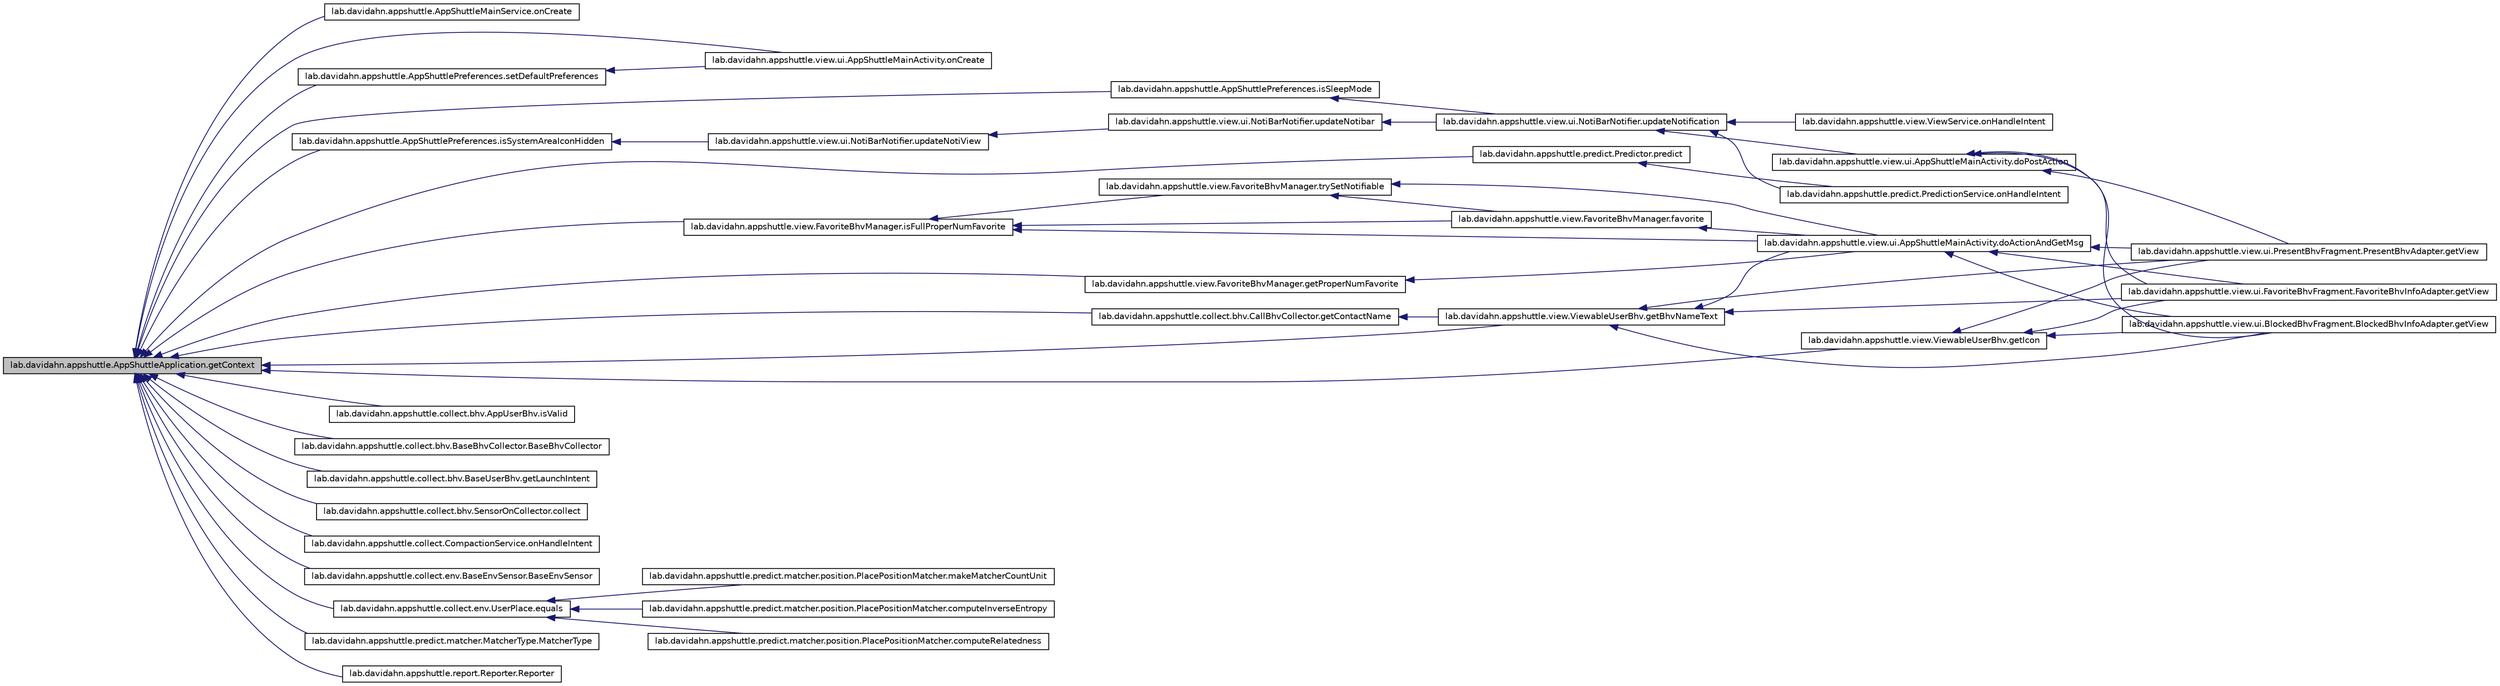 digraph G
{
 // INTERACTIVE_SVG=YES
  edge [fontname="Helvetica",fontsize="10",labelfontname="Helvetica",labelfontsize="10"];
  node [fontname="Helvetica",fontsize="10",shape=record];
  rankdir="LR";
  Node1 [label="lab.davidahn.appshuttle.AppShuttleApplication.getContext",height=0.2,width=0.4,color="black", fillcolor="grey75", style="filled" fontcolor="black"];
  Node1 -> Node2 [dir="back",color="midnightblue",fontsize="10",style="solid",fontname="Helvetica"];
  Node2 [label="lab.davidahn.appshuttle.AppShuttleMainService.onCreate",height=0.2,width=0.4,color="black", fillcolor="white", style="filled",URL="$classlab_1_1davidahn_1_1appshuttle_1_1_app_shuttle_main_service.html#aea9d074d700419b25848ec28d1dc9e4c"];
  Node1 -> Node3 [dir="back",color="midnightblue",fontsize="10",style="solid",fontname="Helvetica"];
  Node3 [label="lab.davidahn.appshuttle.AppShuttlePreferences.setDefaultPreferences",height=0.2,width=0.4,color="black", fillcolor="white", style="filled",URL="$classlab_1_1davidahn_1_1appshuttle_1_1_app_shuttle_preferences.html#a92b8a1f1c426d3069a4a968ed74c1828"];
  Node3 -> Node4 [dir="back",color="midnightblue",fontsize="10",style="solid",fontname="Helvetica"];
  Node4 [label="lab.davidahn.appshuttle.view.ui.AppShuttleMainActivity.onCreate",height=0.2,width=0.4,color="black", fillcolor="white", style="filled",URL="$classlab_1_1davidahn_1_1appshuttle_1_1view_1_1ui_1_1_app_shuttle_main_activity.html#ae0397191acfb63a40c9e9ab5cfa9ae31"];
  Node1 -> Node5 [dir="back",color="midnightblue",fontsize="10",style="solid",fontname="Helvetica"];
  Node5 [label="lab.davidahn.appshuttle.AppShuttlePreferences.isSleepMode",height=0.2,width=0.4,color="black", fillcolor="white", style="filled",URL="$classlab_1_1davidahn_1_1appshuttle_1_1_app_shuttle_preferences.html#a07ab0e1e8db06bc359468d26054d678f"];
  Node5 -> Node6 [dir="back",color="midnightblue",fontsize="10",style="solid",fontname="Helvetica"];
  Node6 [label="lab.davidahn.appshuttle.view.ui.NotiBarNotifier.updateNotification",height=0.2,width=0.4,color="black", fillcolor="white", style="filled",URL="$classlab_1_1davidahn_1_1appshuttle_1_1view_1_1ui_1_1_noti_bar_notifier.html#a61fb58e40b6d05f98efe8f34d1077d41"];
  Node6 -> Node7 [dir="back",color="midnightblue",fontsize="10",style="solid",fontname="Helvetica"];
  Node7 [label="lab.davidahn.appshuttle.predict.PredictionService.onHandleIntent",height=0.2,width=0.4,color="black", fillcolor="white", style="filled",URL="$classlab_1_1davidahn_1_1appshuttle_1_1predict_1_1_prediction_service.html#a5c9c9728a0447a4edda0e5e9abd7b77b"];
  Node6 -> Node8 [dir="back",color="midnightblue",fontsize="10",style="solid",fontname="Helvetica"];
  Node8 [label="lab.davidahn.appshuttle.view.ui.AppShuttleMainActivity.doPostAction",height=0.2,width=0.4,color="black", fillcolor="white", style="filled",URL="$classlab_1_1davidahn_1_1appshuttle_1_1view_1_1ui_1_1_app_shuttle_main_activity.html#ac3c73287e96ee57939e18ef7331bd02a"];
  Node8 -> Node9 [dir="back",color="midnightblue",fontsize="10",style="solid",fontname="Helvetica"];
  Node9 [label="lab.davidahn.appshuttle.view.ui.BlockedBhvFragment.BlockedBhvInfoAdapter.getView",height=0.2,width=0.4,color="black", fillcolor="white", style="filled",URL="$classlab_1_1davidahn_1_1appshuttle_1_1view_1_1ui_1_1_blocked_bhv_fragment_1_1_blocked_bhv_info_adapter.html#a996a9f405f7d97ee54d0c6f3db25ab24"];
  Node8 -> Node10 [dir="back",color="midnightblue",fontsize="10",style="solid",fontname="Helvetica"];
  Node10 [label="lab.davidahn.appshuttle.view.ui.FavoriteBhvFragment.FavoriteBhvInfoAdapter.getView",height=0.2,width=0.4,color="black", fillcolor="white", style="filled",URL="$classlab_1_1davidahn_1_1appshuttle_1_1view_1_1ui_1_1_favorite_bhv_fragment_1_1_favorite_bhv_info_adapter.html#a6db75a41a5dfb45cf50a05d6134bab59"];
  Node8 -> Node11 [dir="back",color="midnightblue",fontsize="10",style="solid",fontname="Helvetica"];
  Node11 [label="lab.davidahn.appshuttle.view.ui.PresentBhvFragment.PresentBhvAdapter.getView",height=0.2,width=0.4,color="black", fillcolor="white", style="filled",URL="$classlab_1_1davidahn_1_1appshuttle_1_1view_1_1ui_1_1_present_bhv_fragment_1_1_present_bhv_adapter.html#ad968c6b3d5bd8a90248a62de92b7ac28"];
  Node6 -> Node12 [dir="back",color="midnightblue",fontsize="10",style="solid",fontname="Helvetica"];
  Node12 [label="lab.davidahn.appshuttle.view.ViewService.onHandleIntent",height=0.2,width=0.4,color="black", fillcolor="white", style="filled",URL="$classlab_1_1davidahn_1_1appshuttle_1_1view_1_1_view_service.html#a30b682e4eebc04cf8ab8c267d601a61d"];
  Node1 -> Node13 [dir="back",color="midnightblue",fontsize="10",style="solid",fontname="Helvetica"];
  Node13 [label="lab.davidahn.appshuttle.AppShuttlePreferences.isSystemAreaIconHidden",height=0.2,width=0.4,color="black", fillcolor="white", style="filled",URL="$classlab_1_1davidahn_1_1appshuttle_1_1_app_shuttle_preferences.html#ae6f71518a4990c8ab1d44f07a2927cc1"];
  Node13 -> Node14 [dir="back",color="midnightblue",fontsize="10",style="solid",fontname="Helvetica"];
  Node14 [label="lab.davidahn.appshuttle.view.ui.NotiBarNotifier.updateNotiView",height=0.2,width=0.4,color="black", fillcolor="white", style="filled",URL="$classlab_1_1davidahn_1_1appshuttle_1_1view_1_1ui_1_1_noti_bar_notifier.html#a1149b6136e7c4de82a4e6585cbe56411"];
  Node14 -> Node15 [dir="back",color="midnightblue",fontsize="10",style="solid",fontname="Helvetica"];
  Node15 [label="lab.davidahn.appshuttle.view.ui.NotiBarNotifier.updateNotibar",height=0.2,width=0.4,color="black", fillcolor="white", style="filled",URL="$classlab_1_1davidahn_1_1appshuttle_1_1view_1_1ui_1_1_noti_bar_notifier.html#a708b3a02d0f0a29a7f4f3f47afa7940f"];
  Node15 -> Node6 [dir="back",color="midnightblue",fontsize="10",style="solid",fontname="Helvetica"];
  Node1 -> Node16 [dir="back",color="midnightblue",fontsize="10",style="solid",fontname="Helvetica"];
  Node16 [label="lab.davidahn.appshuttle.collect.bhv.AppUserBhv.isValid",height=0.2,width=0.4,color="black", fillcolor="white", style="filled",URL="$classlab_1_1davidahn_1_1appshuttle_1_1collect_1_1bhv_1_1_app_user_bhv.html#af39ec32e67b24b1cee291e6d93c25938"];
  Node1 -> Node17 [dir="back",color="midnightblue",fontsize="10",style="solid",fontname="Helvetica"];
  Node17 [label="lab.davidahn.appshuttle.collect.bhv.BaseBhvCollector.BaseBhvCollector",height=0.2,width=0.4,color="black", fillcolor="white", style="filled",URL="$classlab_1_1davidahn_1_1appshuttle_1_1collect_1_1bhv_1_1_base_bhv_collector.html#a031a9e735cbb2b6a083bcef9cad85825"];
  Node1 -> Node18 [dir="back",color="midnightblue",fontsize="10",style="solid",fontname="Helvetica"];
  Node18 [label="lab.davidahn.appshuttle.collect.bhv.BaseUserBhv.getLaunchIntent",height=0.2,width=0.4,color="black", fillcolor="white", style="filled",URL="$classlab_1_1davidahn_1_1appshuttle_1_1collect_1_1bhv_1_1_base_user_bhv.html#aa43ed262c2c6e4ea8c1d2243ca169eb3"];
  Node1 -> Node19 [dir="back",color="midnightblue",fontsize="10",style="solid",fontname="Helvetica"];
  Node19 [label="lab.davidahn.appshuttle.collect.bhv.CallBhvCollector.getContactName",height=0.2,width=0.4,color="black", fillcolor="white", style="filled",URL="$classlab_1_1davidahn_1_1appshuttle_1_1collect_1_1bhv_1_1_call_bhv_collector.html#a521a1eb7b5cce7a069a95361190dbd6f"];
  Node19 -> Node20 [dir="back",color="midnightblue",fontsize="10",style="solid",fontname="Helvetica"];
  Node20 [label="lab.davidahn.appshuttle.view.ViewableUserBhv.getBhvNameText",height=0.2,width=0.4,color="black", fillcolor="white", style="filled",URL="$classlab_1_1davidahn_1_1appshuttle_1_1view_1_1_viewable_user_bhv.html#abf4f398a343e6cb76c8ee33838b8f6a7"];
  Node20 -> Node21 [dir="back",color="midnightblue",fontsize="10",style="solid",fontname="Helvetica"];
  Node21 [label="lab.davidahn.appshuttle.view.ui.AppShuttleMainActivity.doActionAndGetMsg",height=0.2,width=0.4,color="black", fillcolor="white", style="filled",URL="$classlab_1_1davidahn_1_1appshuttle_1_1view_1_1ui_1_1_app_shuttle_main_activity.html#a89208de0a4ba1cb488208b72f9aa33ee"];
  Node21 -> Node9 [dir="back",color="midnightblue",fontsize="10",style="solid",fontname="Helvetica"];
  Node21 -> Node10 [dir="back",color="midnightblue",fontsize="10",style="solid",fontname="Helvetica"];
  Node21 -> Node11 [dir="back",color="midnightblue",fontsize="10",style="solid",fontname="Helvetica"];
  Node20 -> Node9 [dir="back",color="midnightblue",fontsize="10",style="solid",fontname="Helvetica"];
  Node20 -> Node10 [dir="back",color="midnightblue",fontsize="10",style="solid",fontname="Helvetica"];
  Node20 -> Node11 [dir="back",color="midnightblue",fontsize="10",style="solid",fontname="Helvetica"];
  Node1 -> Node22 [dir="back",color="midnightblue",fontsize="10",style="solid",fontname="Helvetica"];
  Node22 [label="lab.davidahn.appshuttle.collect.bhv.SensorOnCollector.collect",height=0.2,width=0.4,color="black", fillcolor="white", style="filled",URL="$classlab_1_1davidahn_1_1appshuttle_1_1collect_1_1bhv_1_1_sensor_on_collector.html#a07aec1c8ba1283ef42ca0237482bac17"];
  Node1 -> Node23 [dir="back",color="midnightblue",fontsize="10",style="solid",fontname="Helvetica"];
  Node23 [label="lab.davidahn.appshuttle.collect.CompactionService.onHandleIntent",height=0.2,width=0.4,color="black", fillcolor="white", style="filled",URL="$classlab_1_1davidahn_1_1appshuttle_1_1collect_1_1_compaction_service.html#a471a78969a7c1bda85eb0be26ec22dc4"];
  Node1 -> Node24 [dir="back",color="midnightblue",fontsize="10",style="solid",fontname="Helvetica"];
  Node24 [label="lab.davidahn.appshuttle.collect.env.BaseEnvSensor.BaseEnvSensor",height=0.2,width=0.4,color="black", fillcolor="white", style="filled",URL="$classlab_1_1davidahn_1_1appshuttle_1_1collect_1_1env_1_1_base_env_sensor.html#a2cca6f10a6b17b4fa12f04cb7152b480"];
  Node1 -> Node25 [dir="back",color="midnightblue",fontsize="10",style="solid",fontname="Helvetica"];
  Node25 [label="lab.davidahn.appshuttle.collect.env.UserPlace.equals",height=0.2,width=0.4,color="black", fillcolor="white", style="filled",URL="$classlab_1_1davidahn_1_1appshuttle_1_1collect_1_1env_1_1_user_place.html#a0bee57545f1cf3aac45dd367b5b2f05a"];
  Node25 -> Node26 [dir="back",color="midnightblue",fontsize="10",style="solid",fontname="Helvetica"];
  Node26 [label="lab.davidahn.appshuttle.predict.matcher.position.PlacePositionMatcher.makeMatcherCountUnit",height=0.2,width=0.4,color="black", fillcolor="white", style="filled",URL="$classlab_1_1davidahn_1_1appshuttle_1_1predict_1_1matcher_1_1position_1_1_place_position_matcher.html#aa119112e5551c1b55067c68de74a0964"];
  Node25 -> Node27 [dir="back",color="midnightblue",fontsize="10",style="solid",fontname="Helvetica"];
  Node27 [label="lab.davidahn.appshuttle.predict.matcher.position.PlacePositionMatcher.computeInverseEntropy",height=0.2,width=0.4,color="black", fillcolor="white", style="filled",URL="$classlab_1_1davidahn_1_1appshuttle_1_1predict_1_1matcher_1_1position_1_1_place_position_matcher.html#aad3d883f47ba687b6e1c77527d4e266a"];
  Node25 -> Node28 [dir="back",color="midnightblue",fontsize="10",style="solid",fontname="Helvetica"];
  Node28 [label="lab.davidahn.appshuttle.predict.matcher.position.PlacePositionMatcher.computeRelatedness",height=0.2,width=0.4,color="black", fillcolor="white", style="filled",URL="$classlab_1_1davidahn_1_1appshuttle_1_1predict_1_1matcher_1_1position_1_1_place_position_matcher.html#a42764115ab4acb83c2fbecaa5fea4c25"];
  Node1 -> Node29 [dir="back",color="midnightblue",fontsize="10",style="solid",fontname="Helvetica"];
  Node29 [label="lab.davidahn.appshuttle.predict.matcher.MatcherType.MatcherType",height=0.2,width=0.4,color="black", fillcolor="white", style="filled",URL="$enumlab_1_1davidahn_1_1appshuttle_1_1predict_1_1matcher_1_1_matcher_type.html#a83229b2a85abc4f7d1d08c5243a0e99e"];
  Node1 -> Node30 [dir="back",color="midnightblue",fontsize="10",style="solid",fontname="Helvetica"];
  Node30 [label="lab.davidahn.appshuttle.predict.Predictor.predict",height=0.2,width=0.4,color="black", fillcolor="white", style="filled",URL="$classlab_1_1davidahn_1_1appshuttle_1_1predict_1_1_predictor.html#ab1f6a7adf6eba5ef60b56c2add8d68bf"];
  Node30 -> Node7 [dir="back",color="midnightblue",fontsize="10",style="solid",fontname="Helvetica"];
  Node1 -> Node31 [dir="back",color="midnightblue",fontsize="10",style="solid",fontname="Helvetica"];
  Node31 [label="lab.davidahn.appshuttle.report.Reporter.Reporter",height=0.2,width=0.4,color="black", fillcolor="white", style="filled",URL="$classlab_1_1davidahn_1_1appshuttle_1_1report_1_1_reporter.html#ab69796a65bf0fa2d857c18dcfee5211d"];
  Node1 -> Node32 [dir="back",color="midnightblue",fontsize="10",style="solid",fontname="Helvetica"];
  Node32 [label="lab.davidahn.appshuttle.view.FavoriteBhvManager.isFullProperNumFavorite",height=0.2,width=0.4,color="black", fillcolor="white", style="filled",URL="$classlab_1_1davidahn_1_1appshuttle_1_1view_1_1_favorite_bhv_manager.html#a12715a118022ecb5bd146c5bebcde2fe"];
  Node32 -> Node33 [dir="back",color="midnightblue",fontsize="10",style="solid",fontname="Helvetica"];
  Node33 [label="lab.davidahn.appshuttle.view.FavoriteBhvManager.favorite",height=0.2,width=0.4,color="black", fillcolor="white", style="filled",URL="$classlab_1_1davidahn_1_1appshuttle_1_1view_1_1_favorite_bhv_manager.html#a128f59ad36072e3bc9e29ec93eaf1c22"];
  Node33 -> Node21 [dir="back",color="midnightblue",fontsize="10",style="solid",fontname="Helvetica"];
  Node32 -> Node34 [dir="back",color="midnightblue",fontsize="10",style="solid",fontname="Helvetica"];
  Node34 [label="lab.davidahn.appshuttle.view.FavoriteBhvManager.trySetNotifiable",height=0.2,width=0.4,color="black", fillcolor="white", style="filled",URL="$classlab_1_1davidahn_1_1appshuttle_1_1view_1_1_favorite_bhv_manager.html#aa18a30831f7395a608cdedf787292ee6"];
  Node34 -> Node33 [dir="back",color="midnightblue",fontsize="10",style="solid",fontname="Helvetica"];
  Node34 -> Node21 [dir="back",color="midnightblue",fontsize="10",style="solid",fontname="Helvetica"];
  Node32 -> Node21 [dir="back",color="midnightblue",fontsize="10",style="solid",fontname="Helvetica"];
  Node1 -> Node35 [dir="back",color="midnightblue",fontsize="10",style="solid",fontname="Helvetica"];
  Node35 [label="lab.davidahn.appshuttle.view.FavoriteBhvManager.getProperNumFavorite",height=0.2,width=0.4,color="black", fillcolor="white", style="filled",URL="$classlab_1_1davidahn_1_1appshuttle_1_1view_1_1_favorite_bhv_manager.html#a915390c066b4d0c318750dee17457248"];
  Node35 -> Node21 [dir="back",color="midnightblue",fontsize="10",style="solid",fontname="Helvetica"];
  Node1 -> Node4 [dir="back",color="midnightblue",fontsize="10",style="solid",fontname="Helvetica"];
  Node1 -> Node36 [dir="back",color="midnightblue",fontsize="10",style="solid",fontname="Helvetica"];
  Node36 [label="lab.davidahn.appshuttle.view.ViewableUserBhv.getIcon",height=0.2,width=0.4,color="black", fillcolor="white", style="filled",URL="$classlab_1_1davidahn_1_1appshuttle_1_1view_1_1_viewable_user_bhv.html#a546173d75921d11397a23270712cc56c"];
  Node36 -> Node9 [dir="back",color="midnightblue",fontsize="10",style="solid",fontname="Helvetica"];
  Node36 -> Node10 [dir="back",color="midnightblue",fontsize="10",style="solid",fontname="Helvetica"];
  Node36 -> Node11 [dir="back",color="midnightblue",fontsize="10",style="solid",fontname="Helvetica"];
  Node1 -> Node20 [dir="back",color="midnightblue",fontsize="10",style="solid",fontname="Helvetica"];
}
